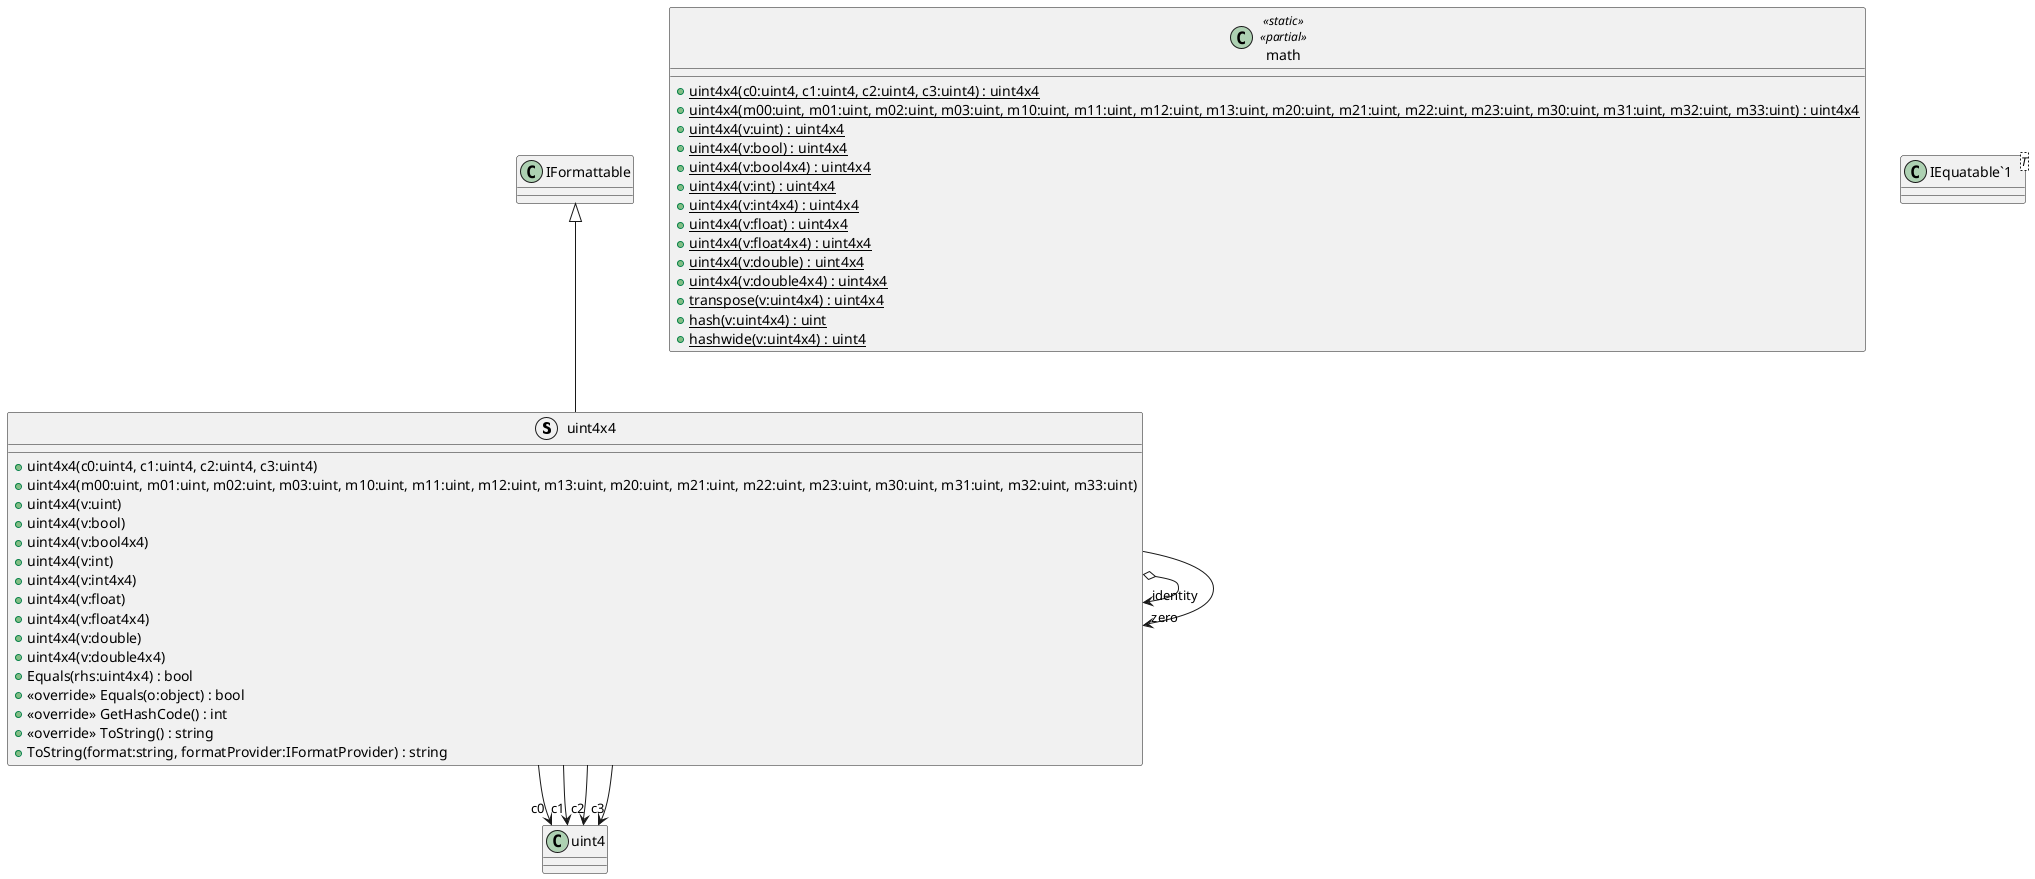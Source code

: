@startuml
struct uint4x4 {
    + uint4x4(c0:uint4, c1:uint4, c2:uint4, c3:uint4)
    + uint4x4(m00:uint, m01:uint, m02:uint, m03:uint, m10:uint, m11:uint, m12:uint, m13:uint, m20:uint, m21:uint, m22:uint, m23:uint, m30:uint, m31:uint, m32:uint, m33:uint)
    + uint4x4(v:uint)
    + uint4x4(v:bool)
    + uint4x4(v:bool4x4)
    + uint4x4(v:int)
    + uint4x4(v:int4x4)
    + uint4x4(v:float)
    + uint4x4(v:float4x4)
    + uint4x4(v:double)
    + uint4x4(v:double4x4)
    + Equals(rhs:uint4x4) : bool
    + <<override>> Equals(o:object) : bool
    + <<override>> GetHashCode() : int
    + <<override>> ToString() : string
    + ToString(format:string, formatProvider:IFormatProvider) : string
}
class math <<static>> <<partial>> {
    + {static} uint4x4(c0:uint4, c1:uint4, c2:uint4, c3:uint4) : uint4x4
    + {static} uint4x4(m00:uint, m01:uint, m02:uint, m03:uint, m10:uint, m11:uint, m12:uint, m13:uint, m20:uint, m21:uint, m22:uint, m23:uint, m30:uint, m31:uint, m32:uint, m33:uint) : uint4x4
    + {static} uint4x4(v:uint) : uint4x4
    + {static} uint4x4(v:bool) : uint4x4
    + {static} uint4x4(v:bool4x4) : uint4x4
    + {static} uint4x4(v:int) : uint4x4
    + {static} uint4x4(v:int4x4) : uint4x4
    + {static} uint4x4(v:float) : uint4x4
    + {static} uint4x4(v:float4x4) : uint4x4
    + {static} uint4x4(v:double) : uint4x4
    + {static} uint4x4(v:double4x4) : uint4x4
    + {static} transpose(v:uint4x4) : uint4x4
    + {static} hash(v:uint4x4) : uint
    + {static} hashwide(v:uint4x4) : uint4
}
class "IEquatable`1"<T> {
}
IFormattable <|-- uint4x4
uint4x4 --> "c0" uint4
uint4x4 --> "c1" uint4
uint4x4 --> "c2" uint4
uint4x4 --> "c3" uint4
uint4x4 o-> "identity" uint4x4
uint4x4 --> "zero" uint4x4
@enduml
